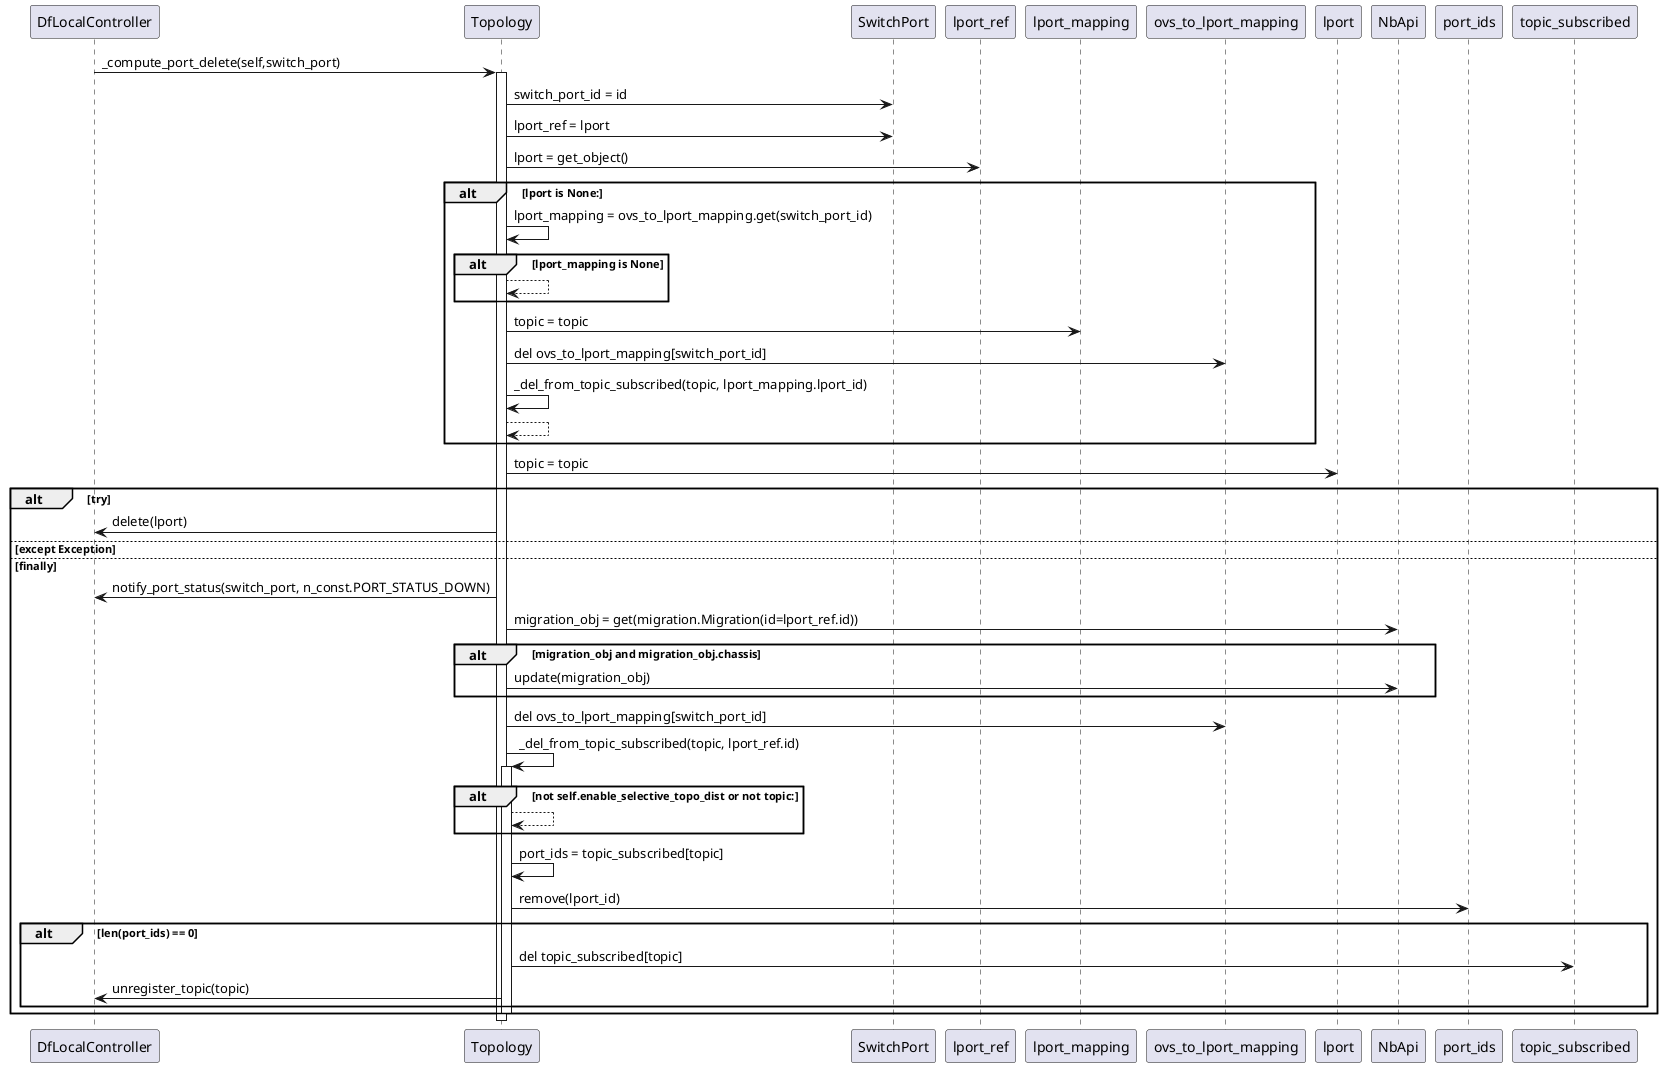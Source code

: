 @startuml compute port delete
DfLocalController->Topology:_compute_port_delete(self,switch_port)
activate Topology
Topology->SwitchPort:switch_port_id = id
Topology->SwitchPort:lport_ref = lport
Topology->lport_ref:lport = get_object()
alt lport is None:
    Topology->Topology:lport_mapping = ovs_to_lport_mapping.get(switch_port_id)
    alt lport_mapping is None
        Topology-->Topology
    end
    Topology->lport_mapping:topic = topic
    Topology->ovs_to_lport_mapping:del ovs_to_lport_mapping[switch_port_id]
    Topology->Topology:_del_from_topic_subscribed(topic, lport_mapping.lport_id)
    Topology-->Topology
end
Topology->lport:topic = topic

' LOG.info("The logical port(%s) is offline", lport)
alt try
    Topology->DfLocalController:delete(lport)
else except Exception
    ' LOG.exception('Failed to process logical port offline event %s',lport_ref.id)
else finally
    Topology->DfLocalController:notify_port_status(switch_port, n_const.PORT_STATUS_DOWN)

    Topology->NbApi:migration_obj = get(migration.Migration(id=lport_ref.id))
    alt migration_obj and migration_obj.chassis
        ' LOG.info("Sending migrating event for %s", lport_ref.id)
        ' migration_obj.lport = lport_ref
        ' migration_obj.status = migration.MIGRATION_STATUS_SRC_UNPLUG
        Topology->NbApi:update(migration_obj)
    end

    Topology->ovs_to_lport_mapping:del ovs_to_lport_mapping[switch_port_id]
    Topology->Topology:_del_from_topic_subscribed(topic, lport_ref.id)
    activate Topology
    alt not self.enable_selective_topo_dist or not topic:
        Topology-->Topology
    end
    Topology->Topology:port_ids = topic_subscribed[topic]
    Topology->port_ids:remove(lport_id)
    alt len(port_ids) == 0
        ' LOG.info("Unsubscribe topic: %(topic)s by lport: %(id)s",{"topic": topic, "id": lport_id})
        Topology->topic_subscribed:del topic_subscribed[topic]
        Topology->DfLocalController:unregister_topic(topic)
    end
    deactivate
end
deactivate
@enduml